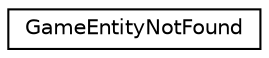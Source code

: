 digraph "Graphical Class Hierarchy"
{
  edge [fontname="Helvetica",fontsize="10",labelfontname="Helvetica",labelfontsize="10"];
  node [fontname="Helvetica",fontsize="10",shape=record];
  rankdir="LR";
  Node0 [label="GameEntityNotFound",height=0.2,width=0.4,color="black", fillcolor="white", style="filled",URL="$class_game_entity_not_found.html"];
}
